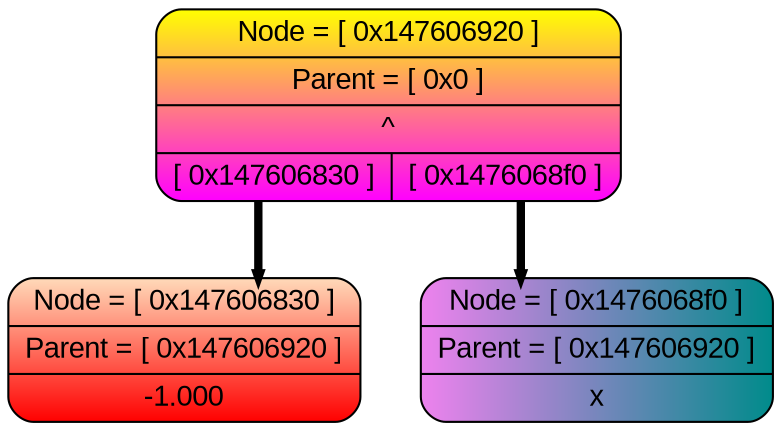 digraph tree{
splines=ortho;
rankdir=HR;
nodesep=0.4;
node [shape=record, fontname="Arial"];
edge [style=bold, color="black", weight=10, penwidth=4, arrowsize=0.2];
P0x147606920 [style = "filled, rounded", fillcolor="yellow:magenta" gradientangle=270,label=" {Node = [ 0x147606920 ] | Parent = [ 0x0 ] | ^ | { <l> [ 0x147606830 ] | <r> [ 0x1476068f0 ]}}" ];
P0x147606830 [style = "filled, rounded", fillcolor="peachpuff:red" gradientangle=270,label=" {Node = [ 0x147606830 ] | Parent = [ 0x147606920 ] | -1.000 }" ];
P0x1476068f0 [style = "filled, rounded", fillcolor="violet:darkcyan"label=" {Node = [ 0x1476068f0 ] | Parent = [ 0x147606920 ] | x }" ];
P0x147606920:<l> -> P0x147606830
P0x147606920:<r> -> P0x1476068f0
}
